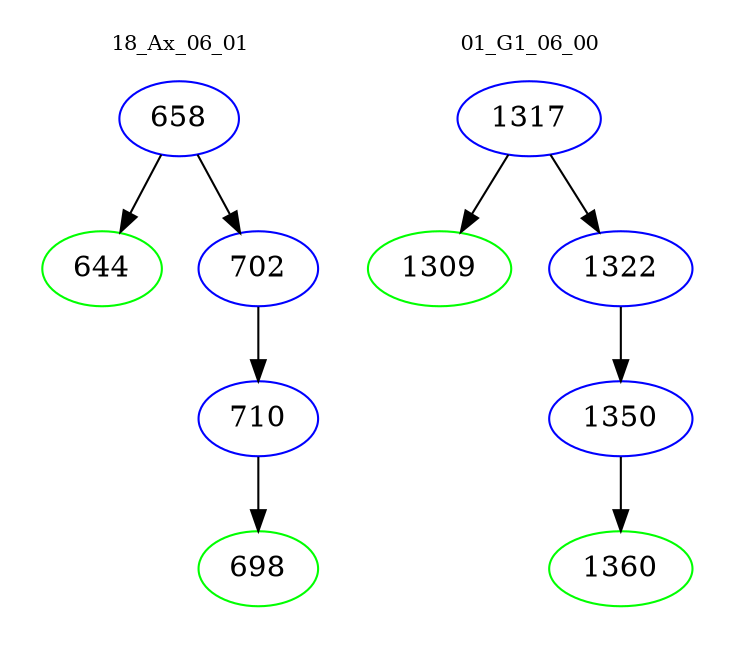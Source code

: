 digraph{
subgraph cluster_0 {
color = white
label = "18_Ax_06_01";
fontsize=10;
T0_658 [label="658", color="blue"]
T0_658 -> T0_644 [color="black"]
T0_644 [label="644", color="green"]
T0_658 -> T0_702 [color="black"]
T0_702 [label="702", color="blue"]
T0_702 -> T0_710 [color="black"]
T0_710 [label="710", color="blue"]
T0_710 -> T0_698 [color="black"]
T0_698 [label="698", color="green"]
}
subgraph cluster_1 {
color = white
label = "01_G1_06_00";
fontsize=10;
T1_1317 [label="1317", color="blue"]
T1_1317 -> T1_1309 [color="black"]
T1_1309 [label="1309", color="green"]
T1_1317 -> T1_1322 [color="black"]
T1_1322 [label="1322", color="blue"]
T1_1322 -> T1_1350 [color="black"]
T1_1350 [label="1350", color="blue"]
T1_1350 -> T1_1360 [color="black"]
T1_1360 [label="1360", color="green"]
}
}
